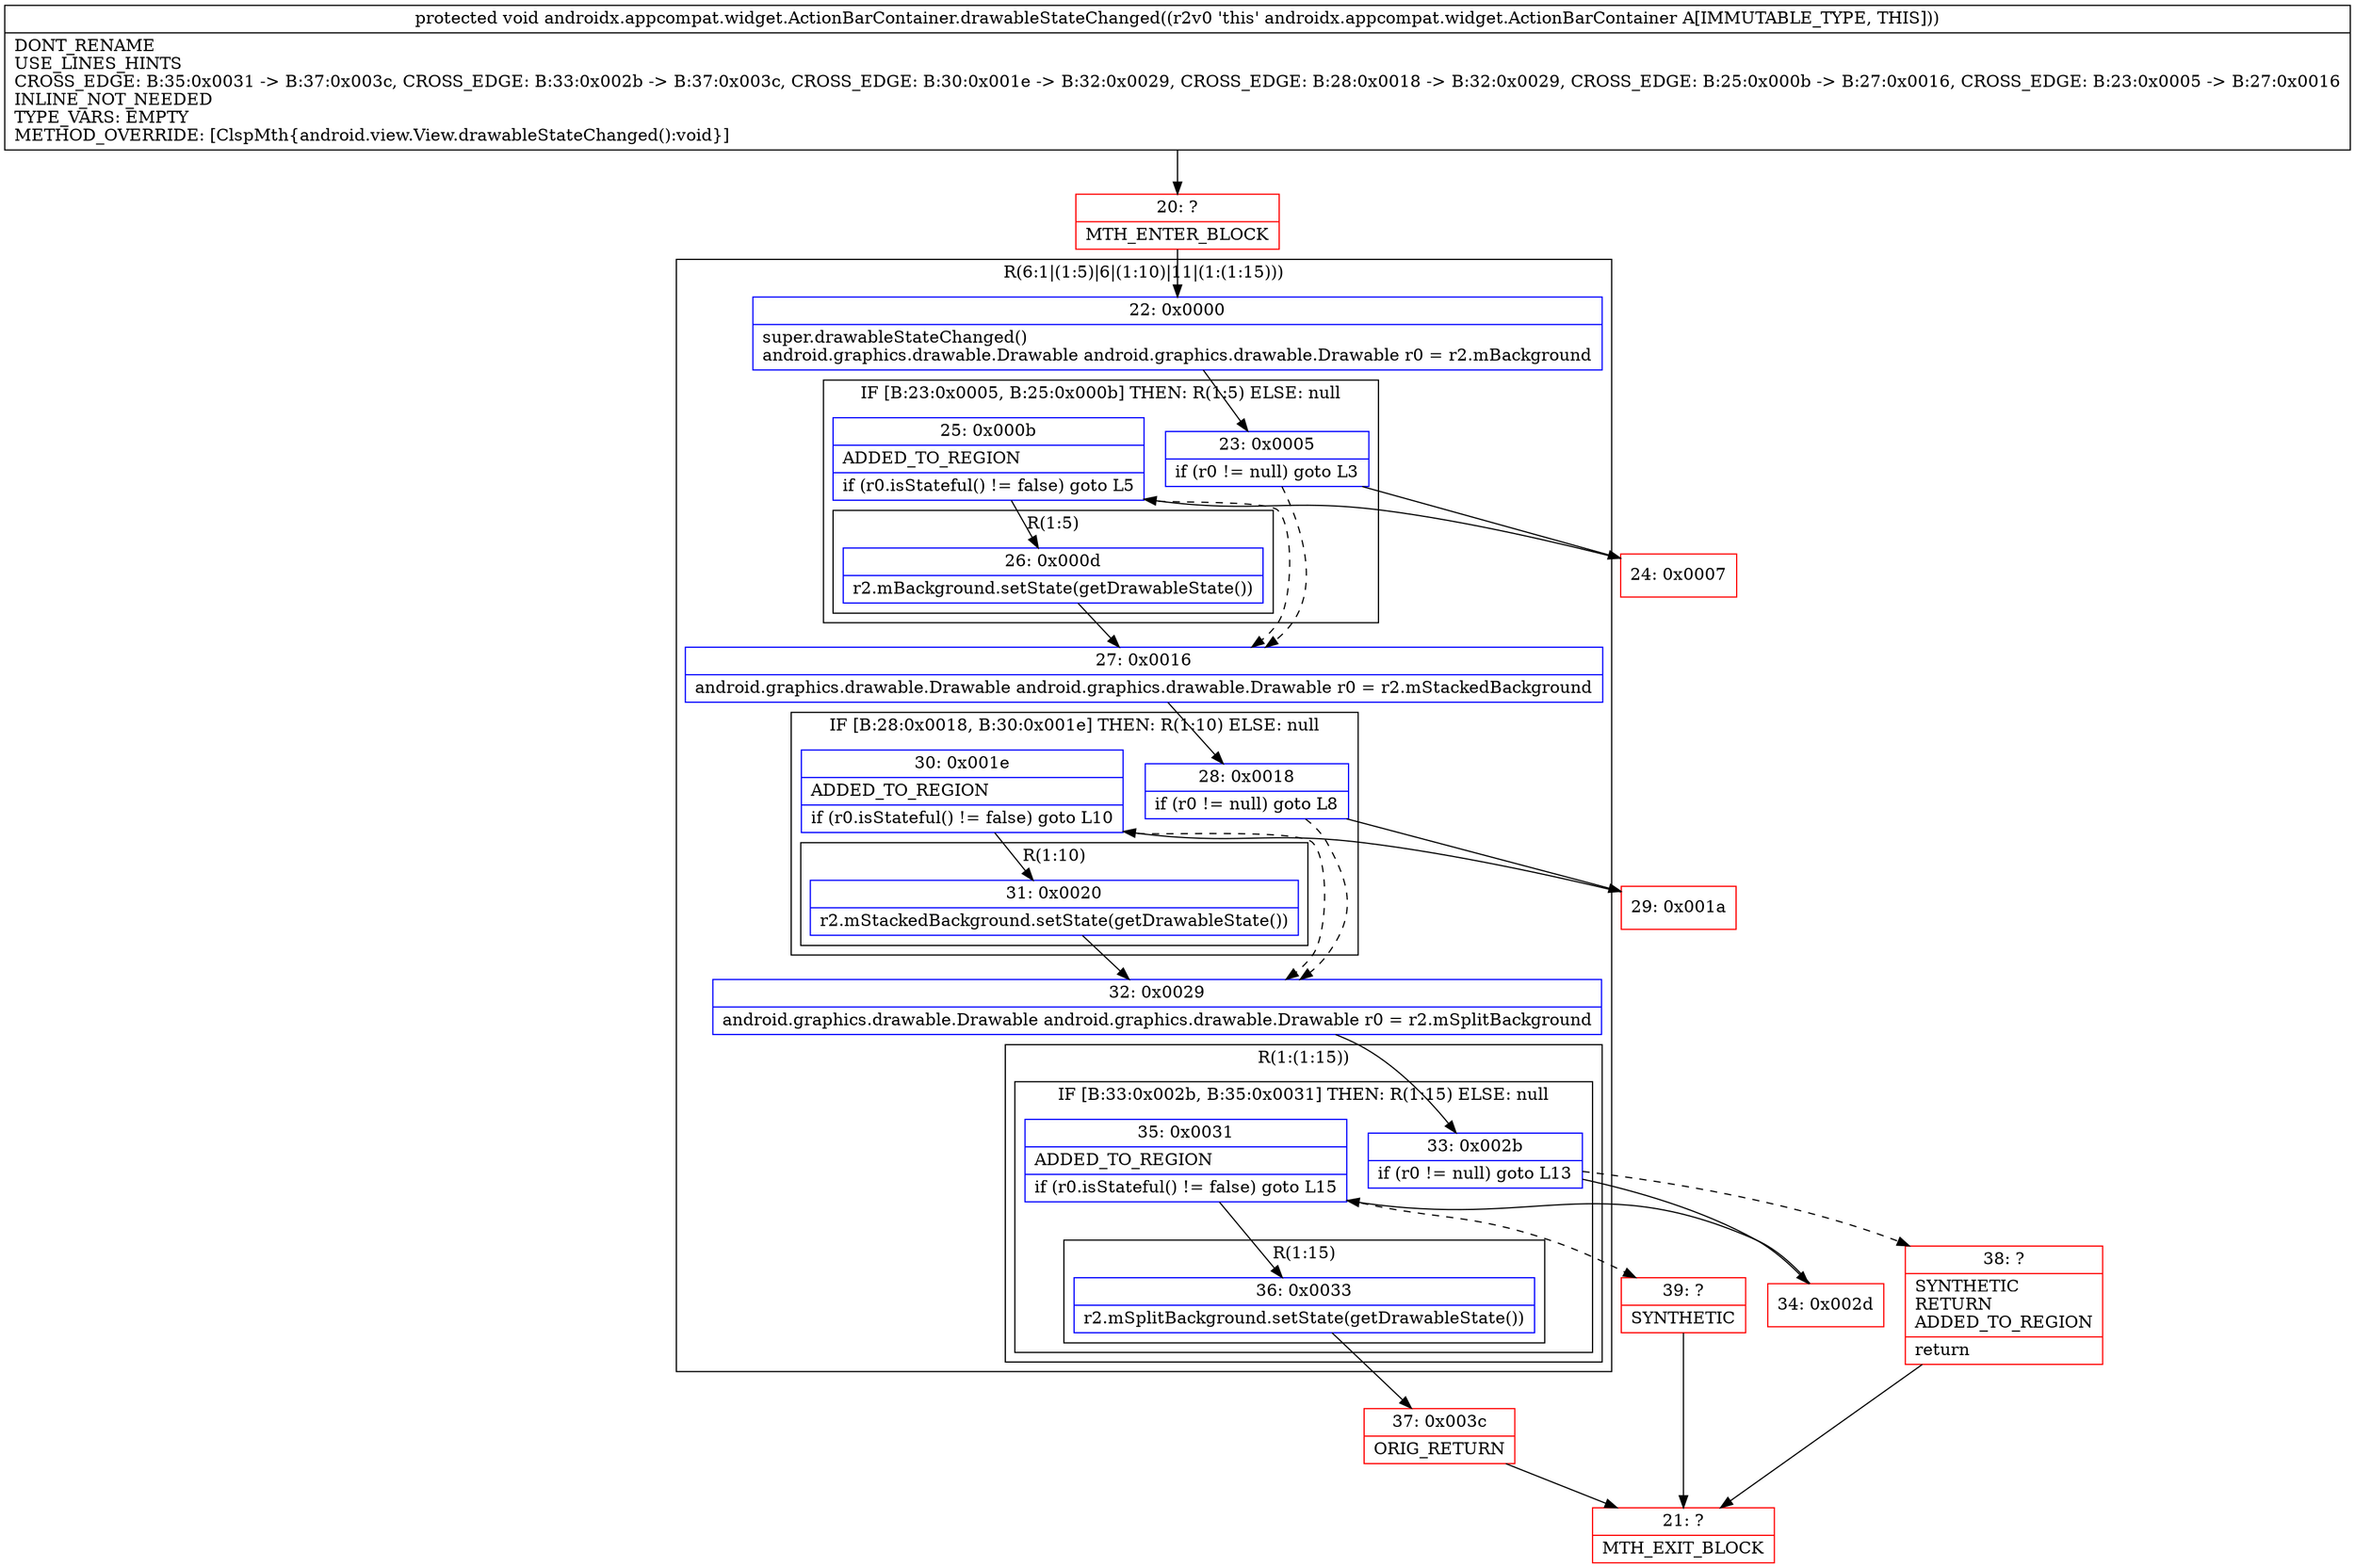 digraph "CFG forandroidx.appcompat.widget.ActionBarContainer.drawableStateChanged()V" {
subgraph cluster_Region_1426380986 {
label = "R(6:1|(1:5)|6|(1:10)|11|(1:(1:15)))";
node [shape=record,color=blue];
Node_22 [shape=record,label="{22\:\ 0x0000|super.drawableStateChanged()\landroid.graphics.drawable.Drawable android.graphics.drawable.Drawable r0 = r2.mBackground\l}"];
subgraph cluster_IfRegion_1868339099 {
label = "IF [B:23:0x0005, B:25:0x000b] THEN: R(1:5) ELSE: null";
node [shape=record,color=blue];
Node_23 [shape=record,label="{23\:\ 0x0005|if (r0 != null) goto L3\l}"];
Node_25 [shape=record,label="{25\:\ 0x000b|ADDED_TO_REGION\l|if (r0.isStateful() != false) goto L5\l}"];
subgraph cluster_Region_1553088298 {
label = "R(1:5)";
node [shape=record,color=blue];
Node_26 [shape=record,label="{26\:\ 0x000d|r2.mBackground.setState(getDrawableState())\l}"];
}
}
Node_27 [shape=record,label="{27\:\ 0x0016|android.graphics.drawable.Drawable android.graphics.drawable.Drawable r0 = r2.mStackedBackground\l}"];
subgraph cluster_IfRegion_1957628232 {
label = "IF [B:28:0x0018, B:30:0x001e] THEN: R(1:10) ELSE: null";
node [shape=record,color=blue];
Node_28 [shape=record,label="{28\:\ 0x0018|if (r0 != null) goto L8\l}"];
Node_30 [shape=record,label="{30\:\ 0x001e|ADDED_TO_REGION\l|if (r0.isStateful() != false) goto L10\l}"];
subgraph cluster_Region_323915992 {
label = "R(1:10)";
node [shape=record,color=blue];
Node_31 [shape=record,label="{31\:\ 0x0020|r2.mStackedBackground.setState(getDrawableState())\l}"];
}
}
Node_32 [shape=record,label="{32\:\ 0x0029|android.graphics.drawable.Drawable android.graphics.drawable.Drawable r0 = r2.mSplitBackground\l}"];
subgraph cluster_Region_144797070 {
label = "R(1:(1:15))";
node [shape=record,color=blue];
subgraph cluster_IfRegion_35734804 {
label = "IF [B:33:0x002b, B:35:0x0031] THEN: R(1:15) ELSE: null";
node [shape=record,color=blue];
Node_33 [shape=record,label="{33\:\ 0x002b|if (r0 != null) goto L13\l}"];
Node_35 [shape=record,label="{35\:\ 0x0031|ADDED_TO_REGION\l|if (r0.isStateful() != false) goto L15\l}"];
subgraph cluster_Region_598904661 {
label = "R(1:15)";
node [shape=record,color=blue];
Node_36 [shape=record,label="{36\:\ 0x0033|r2.mSplitBackground.setState(getDrawableState())\l}"];
}
}
}
}
Node_20 [shape=record,color=red,label="{20\:\ ?|MTH_ENTER_BLOCK\l}"];
Node_24 [shape=record,color=red,label="{24\:\ 0x0007}"];
Node_29 [shape=record,color=red,label="{29\:\ 0x001a}"];
Node_34 [shape=record,color=red,label="{34\:\ 0x002d}"];
Node_37 [shape=record,color=red,label="{37\:\ 0x003c|ORIG_RETURN\l}"];
Node_21 [shape=record,color=red,label="{21\:\ ?|MTH_EXIT_BLOCK\l}"];
Node_39 [shape=record,color=red,label="{39\:\ ?|SYNTHETIC\l}"];
Node_38 [shape=record,color=red,label="{38\:\ ?|SYNTHETIC\lRETURN\lADDED_TO_REGION\l|return\l}"];
MethodNode[shape=record,label="{protected void androidx.appcompat.widget.ActionBarContainer.drawableStateChanged((r2v0 'this' androidx.appcompat.widget.ActionBarContainer A[IMMUTABLE_TYPE, THIS]))  | DONT_RENAME\lUSE_LINES_HINTS\lCROSS_EDGE: B:35:0x0031 \-\> B:37:0x003c, CROSS_EDGE: B:33:0x002b \-\> B:37:0x003c, CROSS_EDGE: B:30:0x001e \-\> B:32:0x0029, CROSS_EDGE: B:28:0x0018 \-\> B:32:0x0029, CROSS_EDGE: B:25:0x000b \-\> B:27:0x0016, CROSS_EDGE: B:23:0x0005 \-\> B:27:0x0016\lINLINE_NOT_NEEDED\lTYPE_VARS: EMPTY\lMETHOD_OVERRIDE: [ClspMth\{android.view.View.drawableStateChanged():void\}]\l}"];
MethodNode -> Node_20;Node_22 -> Node_23;
Node_23 -> Node_24;
Node_23 -> Node_27[style=dashed];
Node_25 -> Node_26;
Node_25 -> Node_27[style=dashed];
Node_26 -> Node_27;
Node_27 -> Node_28;
Node_28 -> Node_29;
Node_28 -> Node_32[style=dashed];
Node_30 -> Node_31;
Node_30 -> Node_32[style=dashed];
Node_31 -> Node_32;
Node_32 -> Node_33;
Node_33 -> Node_34;
Node_33 -> Node_38[style=dashed];
Node_35 -> Node_36;
Node_35 -> Node_39[style=dashed];
Node_36 -> Node_37;
Node_20 -> Node_22;
Node_24 -> Node_25;
Node_29 -> Node_30;
Node_34 -> Node_35;
Node_37 -> Node_21;
Node_39 -> Node_21;
Node_38 -> Node_21;
}

